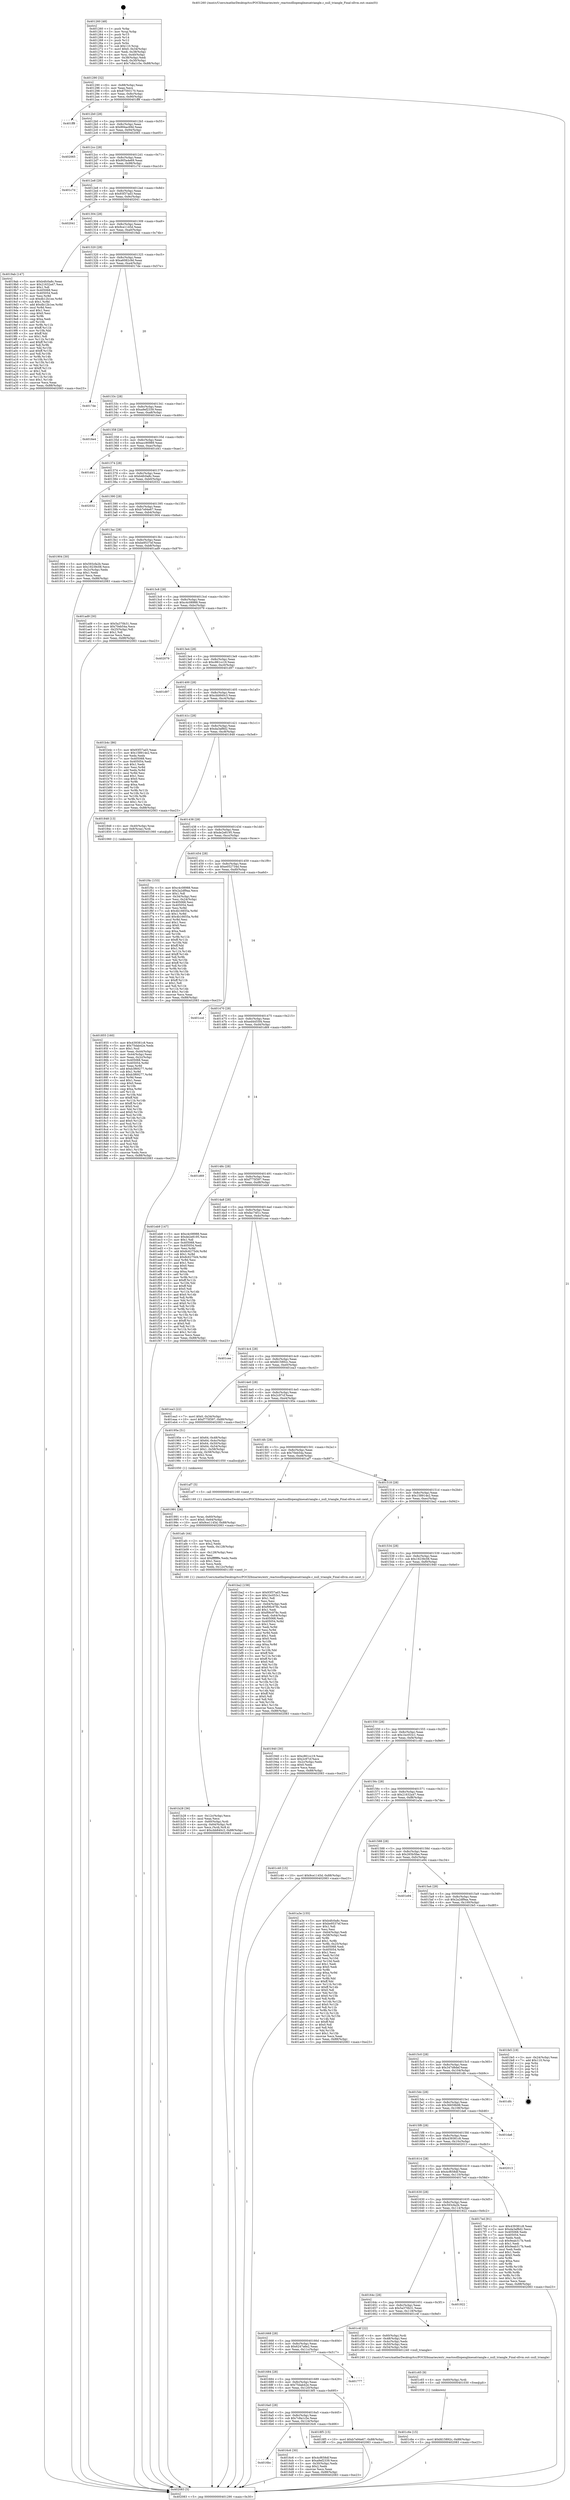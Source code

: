 digraph "0x401260" {
  label = "0x401260 (/mnt/c/Users/mathe/Desktop/tcc/POCII/binaries/extr_reactosdllopenglmesatriangle.c_null_triangle_Final-ollvm.out::main(0))"
  labelloc = "t"
  node[shape=record]

  Entry [label="",width=0.3,height=0.3,shape=circle,fillcolor=black,style=filled]
  "0x401290" [label="{
     0x401290 [32]\l
     | [instrs]\l
     &nbsp;&nbsp;0x401290 \<+6\>: mov -0x88(%rbp),%eax\l
     &nbsp;&nbsp;0x401296 \<+2\>: mov %eax,%ecx\l
     &nbsp;&nbsp;0x401298 \<+6\>: sub $0x87593170,%ecx\l
     &nbsp;&nbsp;0x40129e \<+6\>: mov %eax,-0x8c(%rbp)\l
     &nbsp;&nbsp;0x4012a4 \<+6\>: mov %ecx,-0x90(%rbp)\l
     &nbsp;&nbsp;0x4012aa \<+6\>: je 0000000000401ff8 \<main+0xd98\>\l
  }"]
  "0x401ff8" [label="{
     0x401ff8\l
  }", style=dashed]
  "0x4012b0" [label="{
     0x4012b0 [28]\l
     | [instrs]\l
     &nbsp;&nbsp;0x4012b0 \<+5\>: jmp 00000000004012b5 \<main+0x55\>\l
     &nbsp;&nbsp;0x4012b5 \<+6\>: mov -0x8c(%rbp),%eax\l
     &nbsp;&nbsp;0x4012bb \<+5\>: sub $0x894ac69d,%eax\l
     &nbsp;&nbsp;0x4012c0 \<+6\>: mov %eax,-0x94(%rbp)\l
     &nbsp;&nbsp;0x4012c6 \<+6\>: je 0000000000402065 \<main+0xe05\>\l
  }"]
  Exit [label="",width=0.3,height=0.3,shape=circle,fillcolor=black,style=filled,peripheries=2]
  "0x402065" [label="{
     0x402065\l
  }", style=dashed]
  "0x4012cc" [label="{
     0x4012cc [28]\l
     | [instrs]\l
     &nbsp;&nbsp;0x4012cc \<+5\>: jmp 00000000004012d1 \<main+0x71\>\l
     &nbsp;&nbsp;0x4012d1 \<+6\>: mov -0x8c(%rbp),%eax\l
     &nbsp;&nbsp;0x4012d7 \<+5\>: sub $0x905a4e69,%eax\l
     &nbsp;&nbsp;0x4012dc \<+6\>: mov %eax,-0x98(%rbp)\l
     &nbsp;&nbsp;0x4012e2 \<+6\>: je 0000000000401c7d \<main+0xa1d\>\l
  }"]
  "0x401c6e" [label="{
     0x401c6e [15]\l
     | [instrs]\l
     &nbsp;&nbsp;0x401c6e \<+10\>: movl $0xfd15892c,-0x88(%rbp)\l
     &nbsp;&nbsp;0x401c78 \<+5\>: jmp 0000000000402083 \<main+0xe23\>\l
  }"]
  "0x401c7d" [label="{
     0x401c7d\l
  }", style=dashed]
  "0x4012e8" [label="{
     0x4012e8 [28]\l
     | [instrs]\l
     &nbsp;&nbsp;0x4012e8 \<+5\>: jmp 00000000004012ed \<main+0x8d\>\l
     &nbsp;&nbsp;0x4012ed \<+6\>: mov -0x8c(%rbp),%eax\l
     &nbsp;&nbsp;0x4012f3 \<+5\>: sub $0x93f37ad3,%eax\l
     &nbsp;&nbsp;0x4012f8 \<+6\>: mov %eax,-0x9c(%rbp)\l
     &nbsp;&nbsp;0x4012fe \<+6\>: je 0000000000402041 \<main+0xde1\>\l
  }"]
  "0x401c65" [label="{
     0x401c65 [9]\l
     | [instrs]\l
     &nbsp;&nbsp;0x401c65 \<+4\>: mov -0x60(%rbp),%rdi\l
     &nbsp;&nbsp;0x401c69 \<+5\>: call 0000000000401030 \<free@plt\>\l
     | [calls]\l
     &nbsp;&nbsp;0x401030 \{1\} (unknown)\l
  }"]
  "0x402041" [label="{
     0x402041\l
  }", style=dashed]
  "0x401304" [label="{
     0x401304 [28]\l
     | [instrs]\l
     &nbsp;&nbsp;0x401304 \<+5\>: jmp 0000000000401309 \<main+0xa9\>\l
     &nbsp;&nbsp;0x401309 \<+6\>: mov -0x8c(%rbp),%eax\l
     &nbsp;&nbsp;0x40130f \<+5\>: sub $0x9ce1145d,%eax\l
     &nbsp;&nbsp;0x401314 \<+6\>: mov %eax,-0xa0(%rbp)\l
     &nbsp;&nbsp;0x40131a \<+6\>: je 00000000004019ab \<main+0x74b\>\l
  }"]
  "0x401b28" [label="{
     0x401b28 [36]\l
     | [instrs]\l
     &nbsp;&nbsp;0x401b28 \<+6\>: mov -0x12c(%rbp),%ecx\l
     &nbsp;&nbsp;0x401b2e \<+3\>: imul %eax,%ecx\l
     &nbsp;&nbsp;0x401b31 \<+4\>: mov -0x60(%rbp),%rdi\l
     &nbsp;&nbsp;0x401b35 \<+4\>: movslq -0x64(%rbp),%r8\l
     &nbsp;&nbsp;0x401b39 \<+4\>: mov %ecx,(%rdi,%r8,4)\l
     &nbsp;&nbsp;0x401b3d \<+10\>: movl $0xcbb840c3,-0x88(%rbp)\l
     &nbsp;&nbsp;0x401b47 \<+5\>: jmp 0000000000402083 \<main+0xe23\>\l
  }"]
  "0x4019ab" [label="{
     0x4019ab [147]\l
     | [instrs]\l
     &nbsp;&nbsp;0x4019ab \<+5\>: mov $0xb4fc0a8c,%eax\l
     &nbsp;&nbsp;0x4019b0 \<+5\>: mov $0x21632a47,%ecx\l
     &nbsp;&nbsp;0x4019b5 \<+2\>: mov $0x1,%dl\l
     &nbsp;&nbsp;0x4019b7 \<+7\>: mov 0x405068,%esi\l
     &nbsp;&nbsp;0x4019be \<+7\>: mov 0x405054,%edi\l
     &nbsp;&nbsp;0x4019c5 \<+3\>: mov %esi,%r8d\l
     &nbsp;&nbsp;0x4019c8 \<+7\>: sub $0xdb12b1ee,%r8d\l
     &nbsp;&nbsp;0x4019cf \<+4\>: sub $0x1,%r8d\l
     &nbsp;&nbsp;0x4019d3 \<+7\>: add $0xdb12b1ee,%r8d\l
     &nbsp;&nbsp;0x4019da \<+4\>: imul %r8d,%esi\l
     &nbsp;&nbsp;0x4019de \<+3\>: and $0x1,%esi\l
     &nbsp;&nbsp;0x4019e1 \<+3\>: cmp $0x0,%esi\l
     &nbsp;&nbsp;0x4019e4 \<+4\>: sete %r9b\l
     &nbsp;&nbsp;0x4019e8 \<+3\>: cmp $0xa,%edi\l
     &nbsp;&nbsp;0x4019eb \<+4\>: setl %r10b\l
     &nbsp;&nbsp;0x4019ef \<+3\>: mov %r9b,%r11b\l
     &nbsp;&nbsp;0x4019f2 \<+4\>: xor $0xff,%r11b\l
     &nbsp;&nbsp;0x4019f6 \<+3\>: mov %r10b,%bl\l
     &nbsp;&nbsp;0x4019f9 \<+3\>: xor $0xff,%bl\l
     &nbsp;&nbsp;0x4019fc \<+3\>: xor $0x1,%dl\l
     &nbsp;&nbsp;0x4019ff \<+3\>: mov %r11b,%r14b\l
     &nbsp;&nbsp;0x401a02 \<+4\>: and $0xff,%r14b\l
     &nbsp;&nbsp;0x401a06 \<+3\>: and %dl,%r9b\l
     &nbsp;&nbsp;0x401a09 \<+3\>: mov %bl,%r15b\l
     &nbsp;&nbsp;0x401a0c \<+4\>: and $0xff,%r15b\l
     &nbsp;&nbsp;0x401a10 \<+3\>: and %dl,%r10b\l
     &nbsp;&nbsp;0x401a13 \<+3\>: or %r9b,%r14b\l
     &nbsp;&nbsp;0x401a16 \<+3\>: or %r10b,%r15b\l
     &nbsp;&nbsp;0x401a19 \<+3\>: xor %r15b,%r14b\l
     &nbsp;&nbsp;0x401a1c \<+3\>: or %bl,%r11b\l
     &nbsp;&nbsp;0x401a1f \<+4\>: xor $0xff,%r11b\l
     &nbsp;&nbsp;0x401a23 \<+3\>: or $0x1,%dl\l
     &nbsp;&nbsp;0x401a26 \<+3\>: and %dl,%r11b\l
     &nbsp;&nbsp;0x401a29 \<+3\>: or %r11b,%r14b\l
     &nbsp;&nbsp;0x401a2c \<+4\>: test $0x1,%r14b\l
     &nbsp;&nbsp;0x401a30 \<+3\>: cmovne %ecx,%eax\l
     &nbsp;&nbsp;0x401a33 \<+6\>: mov %eax,-0x88(%rbp)\l
     &nbsp;&nbsp;0x401a39 \<+5\>: jmp 0000000000402083 \<main+0xe23\>\l
  }"]
  "0x401320" [label="{
     0x401320 [28]\l
     | [instrs]\l
     &nbsp;&nbsp;0x401320 \<+5\>: jmp 0000000000401325 \<main+0xc5\>\l
     &nbsp;&nbsp;0x401325 \<+6\>: mov -0x8c(%rbp),%eax\l
     &nbsp;&nbsp;0x40132b \<+5\>: sub $0xa6082c9d,%eax\l
     &nbsp;&nbsp;0x401330 \<+6\>: mov %eax,-0xa4(%rbp)\l
     &nbsp;&nbsp;0x401336 \<+6\>: je 00000000004017de \<main+0x57e\>\l
  }"]
  "0x401afc" [label="{
     0x401afc [44]\l
     | [instrs]\l
     &nbsp;&nbsp;0x401afc \<+2\>: xor %ecx,%ecx\l
     &nbsp;&nbsp;0x401afe \<+5\>: mov $0x2,%edx\l
     &nbsp;&nbsp;0x401b03 \<+6\>: mov %edx,-0x128(%rbp)\l
     &nbsp;&nbsp;0x401b09 \<+1\>: cltd\l
     &nbsp;&nbsp;0x401b0a \<+6\>: mov -0x128(%rbp),%esi\l
     &nbsp;&nbsp;0x401b10 \<+2\>: idiv %esi\l
     &nbsp;&nbsp;0x401b12 \<+6\>: imul $0xfffffffe,%edx,%edx\l
     &nbsp;&nbsp;0x401b18 \<+3\>: sub $0x1,%ecx\l
     &nbsp;&nbsp;0x401b1b \<+2\>: sub %ecx,%edx\l
     &nbsp;&nbsp;0x401b1d \<+6\>: mov %edx,-0x12c(%rbp)\l
     &nbsp;&nbsp;0x401b23 \<+5\>: call 0000000000401160 \<next_i\>\l
     | [calls]\l
     &nbsp;&nbsp;0x401160 \{1\} (/mnt/c/Users/mathe/Desktop/tcc/POCII/binaries/extr_reactosdllopenglmesatriangle.c_null_triangle_Final-ollvm.out::next_i)\l
  }"]
  "0x4017de" [label="{
     0x4017de\l
  }", style=dashed]
  "0x40133c" [label="{
     0x40133c [28]\l
     | [instrs]\l
     &nbsp;&nbsp;0x40133c \<+5\>: jmp 0000000000401341 \<main+0xe1\>\l
     &nbsp;&nbsp;0x401341 \<+6\>: mov -0x8c(%rbp),%eax\l
     &nbsp;&nbsp;0x401347 \<+5\>: sub $0xa9ef2339,%eax\l
     &nbsp;&nbsp;0x40134c \<+6\>: mov %eax,-0xa8(%rbp)\l
     &nbsp;&nbsp;0x401352 \<+6\>: je 00000000004016e4 \<main+0x484\>\l
  }"]
  "0x401991" [label="{
     0x401991 [26]\l
     | [instrs]\l
     &nbsp;&nbsp;0x401991 \<+4\>: mov %rax,-0x60(%rbp)\l
     &nbsp;&nbsp;0x401995 \<+7\>: movl $0x0,-0x64(%rbp)\l
     &nbsp;&nbsp;0x40199c \<+10\>: movl $0x9ce1145d,-0x88(%rbp)\l
     &nbsp;&nbsp;0x4019a6 \<+5\>: jmp 0000000000402083 \<main+0xe23\>\l
  }"]
  "0x4016e4" [label="{
     0x4016e4\l
  }", style=dashed]
  "0x401358" [label="{
     0x401358 [28]\l
     | [instrs]\l
     &nbsp;&nbsp;0x401358 \<+5\>: jmp 000000000040135d \<main+0xfd\>\l
     &nbsp;&nbsp;0x40135d \<+6\>: mov -0x8c(%rbp),%eax\l
     &nbsp;&nbsp;0x401363 \<+5\>: sub $0xacc90989,%eax\l
     &nbsp;&nbsp;0x401368 \<+6\>: mov %eax,-0xac(%rbp)\l
     &nbsp;&nbsp;0x40136e \<+6\>: je 0000000000401d41 \<main+0xae1\>\l
  }"]
  "0x401855" [label="{
     0x401855 [160]\l
     | [instrs]\l
     &nbsp;&nbsp;0x401855 \<+5\>: mov $0x439381c8,%ecx\l
     &nbsp;&nbsp;0x40185a \<+5\>: mov $0x75dab42e,%edx\l
     &nbsp;&nbsp;0x40185f \<+3\>: mov $0x1,%sil\l
     &nbsp;&nbsp;0x401862 \<+3\>: mov %eax,-0x44(%rbp)\l
     &nbsp;&nbsp;0x401865 \<+3\>: mov -0x44(%rbp),%eax\l
     &nbsp;&nbsp;0x401868 \<+3\>: mov %eax,-0x2c(%rbp)\l
     &nbsp;&nbsp;0x40186b \<+7\>: mov 0x405068,%eax\l
     &nbsp;&nbsp;0x401872 \<+8\>: mov 0x405054,%r8d\l
     &nbsp;&nbsp;0x40187a \<+3\>: mov %eax,%r9d\l
     &nbsp;&nbsp;0x40187d \<+7\>: add $0xb3f69277,%r9d\l
     &nbsp;&nbsp;0x401884 \<+4\>: sub $0x1,%r9d\l
     &nbsp;&nbsp;0x401888 \<+7\>: sub $0xb3f69277,%r9d\l
     &nbsp;&nbsp;0x40188f \<+4\>: imul %r9d,%eax\l
     &nbsp;&nbsp;0x401893 \<+3\>: and $0x1,%eax\l
     &nbsp;&nbsp;0x401896 \<+3\>: cmp $0x0,%eax\l
     &nbsp;&nbsp;0x401899 \<+4\>: sete %r10b\l
     &nbsp;&nbsp;0x40189d \<+4\>: cmp $0xa,%r8d\l
     &nbsp;&nbsp;0x4018a1 \<+4\>: setl %r11b\l
     &nbsp;&nbsp;0x4018a5 \<+3\>: mov %r10b,%bl\l
     &nbsp;&nbsp;0x4018a8 \<+3\>: xor $0xff,%bl\l
     &nbsp;&nbsp;0x4018ab \<+3\>: mov %r11b,%r14b\l
     &nbsp;&nbsp;0x4018ae \<+4\>: xor $0xff,%r14b\l
     &nbsp;&nbsp;0x4018b2 \<+4\>: xor $0x0,%sil\l
     &nbsp;&nbsp;0x4018b6 \<+3\>: mov %bl,%r15b\l
     &nbsp;&nbsp;0x4018b9 \<+4\>: and $0x0,%r15b\l
     &nbsp;&nbsp;0x4018bd \<+3\>: and %sil,%r10b\l
     &nbsp;&nbsp;0x4018c0 \<+3\>: mov %r14b,%r12b\l
     &nbsp;&nbsp;0x4018c3 \<+4\>: and $0x0,%r12b\l
     &nbsp;&nbsp;0x4018c7 \<+3\>: and %sil,%r11b\l
     &nbsp;&nbsp;0x4018ca \<+3\>: or %r10b,%r15b\l
     &nbsp;&nbsp;0x4018cd \<+3\>: or %r11b,%r12b\l
     &nbsp;&nbsp;0x4018d0 \<+3\>: xor %r12b,%r15b\l
     &nbsp;&nbsp;0x4018d3 \<+3\>: or %r14b,%bl\l
     &nbsp;&nbsp;0x4018d6 \<+3\>: xor $0xff,%bl\l
     &nbsp;&nbsp;0x4018d9 \<+4\>: or $0x0,%sil\l
     &nbsp;&nbsp;0x4018dd \<+3\>: and %sil,%bl\l
     &nbsp;&nbsp;0x4018e0 \<+3\>: or %bl,%r15b\l
     &nbsp;&nbsp;0x4018e3 \<+4\>: test $0x1,%r15b\l
     &nbsp;&nbsp;0x4018e7 \<+3\>: cmovne %edx,%ecx\l
     &nbsp;&nbsp;0x4018ea \<+6\>: mov %ecx,-0x88(%rbp)\l
     &nbsp;&nbsp;0x4018f0 \<+5\>: jmp 0000000000402083 \<main+0xe23\>\l
  }"]
  "0x401d41" [label="{
     0x401d41\l
  }", style=dashed]
  "0x401374" [label="{
     0x401374 [28]\l
     | [instrs]\l
     &nbsp;&nbsp;0x401374 \<+5\>: jmp 0000000000401379 \<main+0x119\>\l
     &nbsp;&nbsp;0x401379 \<+6\>: mov -0x8c(%rbp),%eax\l
     &nbsp;&nbsp;0x40137f \<+5\>: sub $0xb4fc0a8c,%eax\l
     &nbsp;&nbsp;0x401384 \<+6\>: mov %eax,-0xb0(%rbp)\l
     &nbsp;&nbsp;0x40138a \<+6\>: je 0000000000402032 \<main+0xdd2\>\l
  }"]
  "0x401260" [label="{
     0x401260 [48]\l
     | [instrs]\l
     &nbsp;&nbsp;0x401260 \<+1\>: push %rbp\l
     &nbsp;&nbsp;0x401261 \<+3\>: mov %rsp,%rbp\l
     &nbsp;&nbsp;0x401264 \<+2\>: push %r15\l
     &nbsp;&nbsp;0x401266 \<+2\>: push %r14\l
     &nbsp;&nbsp;0x401268 \<+2\>: push %r12\l
     &nbsp;&nbsp;0x40126a \<+1\>: push %rbx\l
     &nbsp;&nbsp;0x40126b \<+7\>: sub $0x110,%rsp\l
     &nbsp;&nbsp;0x401272 \<+7\>: movl $0x0,-0x34(%rbp)\l
     &nbsp;&nbsp;0x401279 \<+3\>: mov %edi,-0x38(%rbp)\l
     &nbsp;&nbsp;0x40127c \<+4\>: mov %rsi,-0x40(%rbp)\l
     &nbsp;&nbsp;0x401280 \<+3\>: mov -0x38(%rbp),%edi\l
     &nbsp;&nbsp;0x401283 \<+3\>: mov %edi,-0x30(%rbp)\l
     &nbsp;&nbsp;0x401286 \<+10\>: movl $0x7c8a1c5e,-0x88(%rbp)\l
  }"]
  "0x402032" [label="{
     0x402032\l
  }", style=dashed]
  "0x401390" [label="{
     0x401390 [28]\l
     | [instrs]\l
     &nbsp;&nbsp;0x401390 \<+5\>: jmp 0000000000401395 \<main+0x135\>\l
     &nbsp;&nbsp;0x401395 \<+6\>: mov -0x8c(%rbp),%eax\l
     &nbsp;&nbsp;0x40139b \<+5\>: sub $0xb7e94e67,%eax\l
     &nbsp;&nbsp;0x4013a0 \<+6\>: mov %eax,-0xb4(%rbp)\l
     &nbsp;&nbsp;0x4013a6 \<+6\>: je 0000000000401904 \<main+0x6a4\>\l
  }"]
  "0x402083" [label="{
     0x402083 [5]\l
     | [instrs]\l
     &nbsp;&nbsp;0x402083 \<+5\>: jmp 0000000000401290 \<main+0x30\>\l
  }"]
  "0x401904" [label="{
     0x401904 [30]\l
     | [instrs]\l
     &nbsp;&nbsp;0x401904 \<+5\>: mov $0x593cfa2b,%eax\l
     &nbsp;&nbsp;0x401909 \<+5\>: mov $0x19239c08,%ecx\l
     &nbsp;&nbsp;0x40190e \<+3\>: mov -0x2c(%rbp),%edx\l
     &nbsp;&nbsp;0x401911 \<+3\>: cmp $0x1,%edx\l
     &nbsp;&nbsp;0x401914 \<+3\>: cmovl %ecx,%eax\l
     &nbsp;&nbsp;0x401917 \<+6\>: mov %eax,-0x88(%rbp)\l
     &nbsp;&nbsp;0x40191d \<+5\>: jmp 0000000000402083 \<main+0xe23\>\l
  }"]
  "0x4013ac" [label="{
     0x4013ac [28]\l
     | [instrs]\l
     &nbsp;&nbsp;0x4013ac \<+5\>: jmp 00000000004013b1 \<main+0x151\>\l
     &nbsp;&nbsp;0x4013b1 \<+6\>: mov -0x8c(%rbp),%eax\l
     &nbsp;&nbsp;0x4013b7 \<+5\>: sub $0xbe9537ef,%eax\l
     &nbsp;&nbsp;0x4013bc \<+6\>: mov %eax,-0xb8(%rbp)\l
     &nbsp;&nbsp;0x4013c2 \<+6\>: je 0000000000401ad9 \<main+0x879\>\l
  }"]
  "0x4016bc" [label="{
     0x4016bc\l
  }", style=dashed]
  "0x401ad9" [label="{
     0x401ad9 [30]\l
     | [instrs]\l
     &nbsp;&nbsp;0x401ad9 \<+5\>: mov $0x5a370b31,%eax\l
     &nbsp;&nbsp;0x401ade \<+5\>: mov $0x70eb54a,%ecx\l
     &nbsp;&nbsp;0x401ae3 \<+3\>: mov -0x25(%rbp),%dl\l
     &nbsp;&nbsp;0x401ae6 \<+3\>: test $0x1,%dl\l
     &nbsp;&nbsp;0x401ae9 \<+3\>: cmovne %ecx,%eax\l
     &nbsp;&nbsp;0x401aec \<+6\>: mov %eax,-0x88(%rbp)\l
     &nbsp;&nbsp;0x401af2 \<+5\>: jmp 0000000000402083 \<main+0xe23\>\l
  }"]
  "0x4013c8" [label="{
     0x4013c8 [28]\l
     | [instrs]\l
     &nbsp;&nbsp;0x4013c8 \<+5\>: jmp 00000000004013cd \<main+0x16d\>\l
     &nbsp;&nbsp;0x4013cd \<+6\>: mov -0x8c(%rbp),%eax\l
     &nbsp;&nbsp;0x4013d3 \<+5\>: sub $0xc4c08988,%eax\l
     &nbsp;&nbsp;0x4013d8 \<+6\>: mov %eax,-0xbc(%rbp)\l
     &nbsp;&nbsp;0x4013de \<+6\>: je 0000000000402079 \<main+0xe19\>\l
  }"]
  "0x4016c6" [label="{
     0x4016c6 [30]\l
     | [instrs]\l
     &nbsp;&nbsp;0x4016c6 \<+5\>: mov $0x4cf658df,%eax\l
     &nbsp;&nbsp;0x4016cb \<+5\>: mov $0xa9ef2339,%ecx\l
     &nbsp;&nbsp;0x4016d0 \<+3\>: mov -0x30(%rbp),%edx\l
     &nbsp;&nbsp;0x4016d3 \<+3\>: cmp $0x2,%edx\l
     &nbsp;&nbsp;0x4016d6 \<+3\>: cmovne %ecx,%eax\l
     &nbsp;&nbsp;0x4016d9 \<+6\>: mov %eax,-0x88(%rbp)\l
     &nbsp;&nbsp;0x4016df \<+5\>: jmp 0000000000402083 \<main+0xe23\>\l
  }"]
  "0x402079" [label="{
     0x402079\l
  }", style=dashed]
  "0x4013e4" [label="{
     0x4013e4 [28]\l
     | [instrs]\l
     &nbsp;&nbsp;0x4013e4 \<+5\>: jmp 00000000004013e9 \<main+0x189\>\l
     &nbsp;&nbsp;0x4013e9 \<+6\>: mov -0x8c(%rbp),%eax\l
     &nbsp;&nbsp;0x4013ef \<+5\>: sub $0xc861cc19,%eax\l
     &nbsp;&nbsp;0x4013f4 \<+6\>: mov %eax,-0xc0(%rbp)\l
     &nbsp;&nbsp;0x4013fa \<+6\>: je 0000000000401d97 \<main+0xb37\>\l
  }"]
  "0x4016a0" [label="{
     0x4016a0 [28]\l
     | [instrs]\l
     &nbsp;&nbsp;0x4016a0 \<+5\>: jmp 00000000004016a5 \<main+0x445\>\l
     &nbsp;&nbsp;0x4016a5 \<+6\>: mov -0x8c(%rbp),%eax\l
     &nbsp;&nbsp;0x4016ab \<+5\>: sub $0x7c8a1c5e,%eax\l
     &nbsp;&nbsp;0x4016b0 \<+6\>: mov %eax,-0x124(%rbp)\l
     &nbsp;&nbsp;0x4016b6 \<+6\>: je 00000000004016c6 \<main+0x466\>\l
  }"]
  "0x401d97" [label="{
     0x401d97\l
  }", style=dashed]
  "0x401400" [label="{
     0x401400 [28]\l
     | [instrs]\l
     &nbsp;&nbsp;0x401400 \<+5\>: jmp 0000000000401405 \<main+0x1a5\>\l
     &nbsp;&nbsp;0x401405 \<+6\>: mov -0x8c(%rbp),%eax\l
     &nbsp;&nbsp;0x40140b \<+5\>: sub $0xcbb840c3,%eax\l
     &nbsp;&nbsp;0x401410 \<+6\>: mov %eax,-0xc4(%rbp)\l
     &nbsp;&nbsp;0x401416 \<+6\>: je 0000000000401b4c \<main+0x8ec\>\l
  }"]
  "0x4018f5" [label="{
     0x4018f5 [15]\l
     | [instrs]\l
     &nbsp;&nbsp;0x4018f5 \<+10\>: movl $0xb7e94e67,-0x88(%rbp)\l
     &nbsp;&nbsp;0x4018ff \<+5\>: jmp 0000000000402083 \<main+0xe23\>\l
  }"]
  "0x401b4c" [label="{
     0x401b4c [86]\l
     | [instrs]\l
     &nbsp;&nbsp;0x401b4c \<+5\>: mov $0x93f37ad3,%eax\l
     &nbsp;&nbsp;0x401b51 \<+5\>: mov $0x158914e2,%ecx\l
     &nbsp;&nbsp;0x401b56 \<+2\>: xor %edx,%edx\l
     &nbsp;&nbsp;0x401b58 \<+7\>: mov 0x405068,%esi\l
     &nbsp;&nbsp;0x401b5f \<+7\>: mov 0x405054,%edi\l
     &nbsp;&nbsp;0x401b66 \<+3\>: sub $0x1,%edx\l
     &nbsp;&nbsp;0x401b69 \<+3\>: mov %esi,%r8d\l
     &nbsp;&nbsp;0x401b6c \<+3\>: add %edx,%r8d\l
     &nbsp;&nbsp;0x401b6f \<+4\>: imul %r8d,%esi\l
     &nbsp;&nbsp;0x401b73 \<+3\>: and $0x1,%esi\l
     &nbsp;&nbsp;0x401b76 \<+3\>: cmp $0x0,%esi\l
     &nbsp;&nbsp;0x401b79 \<+4\>: sete %r9b\l
     &nbsp;&nbsp;0x401b7d \<+3\>: cmp $0xa,%edi\l
     &nbsp;&nbsp;0x401b80 \<+4\>: setl %r10b\l
     &nbsp;&nbsp;0x401b84 \<+3\>: mov %r9b,%r11b\l
     &nbsp;&nbsp;0x401b87 \<+3\>: and %r10b,%r11b\l
     &nbsp;&nbsp;0x401b8a \<+3\>: xor %r10b,%r9b\l
     &nbsp;&nbsp;0x401b8d \<+3\>: or %r9b,%r11b\l
     &nbsp;&nbsp;0x401b90 \<+4\>: test $0x1,%r11b\l
     &nbsp;&nbsp;0x401b94 \<+3\>: cmovne %ecx,%eax\l
     &nbsp;&nbsp;0x401b97 \<+6\>: mov %eax,-0x88(%rbp)\l
     &nbsp;&nbsp;0x401b9d \<+5\>: jmp 0000000000402083 \<main+0xe23\>\l
  }"]
  "0x40141c" [label="{
     0x40141c [28]\l
     | [instrs]\l
     &nbsp;&nbsp;0x40141c \<+5\>: jmp 0000000000401421 \<main+0x1c1\>\l
     &nbsp;&nbsp;0x401421 \<+6\>: mov -0x8c(%rbp),%eax\l
     &nbsp;&nbsp;0x401427 \<+5\>: sub $0xda3af8d2,%eax\l
     &nbsp;&nbsp;0x40142c \<+6\>: mov %eax,-0xc8(%rbp)\l
     &nbsp;&nbsp;0x401432 \<+6\>: je 0000000000401848 \<main+0x5e8\>\l
  }"]
  "0x401684" [label="{
     0x401684 [28]\l
     | [instrs]\l
     &nbsp;&nbsp;0x401684 \<+5\>: jmp 0000000000401689 \<main+0x429\>\l
     &nbsp;&nbsp;0x401689 \<+6\>: mov -0x8c(%rbp),%eax\l
     &nbsp;&nbsp;0x40168f \<+5\>: sub $0x75dab42e,%eax\l
     &nbsp;&nbsp;0x401694 \<+6\>: mov %eax,-0x120(%rbp)\l
     &nbsp;&nbsp;0x40169a \<+6\>: je 00000000004018f5 \<main+0x695\>\l
  }"]
  "0x401848" [label="{
     0x401848 [13]\l
     | [instrs]\l
     &nbsp;&nbsp;0x401848 \<+4\>: mov -0x40(%rbp),%rax\l
     &nbsp;&nbsp;0x40184c \<+4\>: mov 0x8(%rax),%rdi\l
     &nbsp;&nbsp;0x401850 \<+5\>: call 0000000000401060 \<atoi@plt\>\l
     | [calls]\l
     &nbsp;&nbsp;0x401060 \{1\} (unknown)\l
  }"]
  "0x401438" [label="{
     0x401438 [28]\l
     | [instrs]\l
     &nbsp;&nbsp;0x401438 \<+5\>: jmp 000000000040143d \<main+0x1dd\>\l
     &nbsp;&nbsp;0x40143d \<+6\>: mov -0x8c(%rbp),%eax\l
     &nbsp;&nbsp;0x401443 \<+5\>: sub $0xde2e8195,%eax\l
     &nbsp;&nbsp;0x401448 \<+6\>: mov %eax,-0xcc(%rbp)\l
     &nbsp;&nbsp;0x40144e \<+6\>: je 0000000000401f4c \<main+0xcec\>\l
  }"]
  "0x401777" [label="{
     0x401777\l
  }", style=dashed]
  "0x401f4c" [label="{
     0x401f4c [153]\l
     | [instrs]\l
     &nbsp;&nbsp;0x401f4c \<+5\>: mov $0xc4c08988,%eax\l
     &nbsp;&nbsp;0x401f51 \<+5\>: mov $0x2a2df9aa,%ecx\l
     &nbsp;&nbsp;0x401f56 \<+2\>: mov $0x1,%dl\l
     &nbsp;&nbsp;0x401f58 \<+3\>: mov -0x34(%rbp),%esi\l
     &nbsp;&nbsp;0x401f5b \<+3\>: mov %esi,-0x24(%rbp)\l
     &nbsp;&nbsp;0x401f5e \<+7\>: mov 0x405068,%esi\l
     &nbsp;&nbsp;0x401f65 \<+7\>: mov 0x405054,%edi\l
     &nbsp;&nbsp;0x401f6c \<+3\>: mov %esi,%r8d\l
     &nbsp;&nbsp;0x401f6f \<+7\>: sub $0x4b16655a,%r8d\l
     &nbsp;&nbsp;0x401f76 \<+4\>: sub $0x1,%r8d\l
     &nbsp;&nbsp;0x401f7a \<+7\>: add $0x4b16655a,%r8d\l
     &nbsp;&nbsp;0x401f81 \<+4\>: imul %r8d,%esi\l
     &nbsp;&nbsp;0x401f85 \<+3\>: and $0x1,%esi\l
     &nbsp;&nbsp;0x401f88 \<+3\>: cmp $0x0,%esi\l
     &nbsp;&nbsp;0x401f8b \<+4\>: sete %r9b\l
     &nbsp;&nbsp;0x401f8f \<+3\>: cmp $0xa,%edi\l
     &nbsp;&nbsp;0x401f92 \<+4\>: setl %r10b\l
     &nbsp;&nbsp;0x401f96 \<+3\>: mov %r9b,%r11b\l
     &nbsp;&nbsp;0x401f99 \<+4\>: xor $0xff,%r11b\l
     &nbsp;&nbsp;0x401f9d \<+3\>: mov %r10b,%bl\l
     &nbsp;&nbsp;0x401fa0 \<+3\>: xor $0xff,%bl\l
     &nbsp;&nbsp;0x401fa3 \<+3\>: xor $0x1,%dl\l
     &nbsp;&nbsp;0x401fa6 \<+3\>: mov %r11b,%r14b\l
     &nbsp;&nbsp;0x401fa9 \<+4\>: and $0xff,%r14b\l
     &nbsp;&nbsp;0x401fad \<+3\>: and %dl,%r9b\l
     &nbsp;&nbsp;0x401fb0 \<+3\>: mov %bl,%r15b\l
     &nbsp;&nbsp;0x401fb3 \<+4\>: and $0xff,%r15b\l
     &nbsp;&nbsp;0x401fb7 \<+3\>: and %dl,%r10b\l
     &nbsp;&nbsp;0x401fba \<+3\>: or %r9b,%r14b\l
     &nbsp;&nbsp;0x401fbd \<+3\>: or %r10b,%r15b\l
     &nbsp;&nbsp;0x401fc0 \<+3\>: xor %r15b,%r14b\l
     &nbsp;&nbsp;0x401fc3 \<+3\>: or %bl,%r11b\l
     &nbsp;&nbsp;0x401fc6 \<+4\>: xor $0xff,%r11b\l
     &nbsp;&nbsp;0x401fca \<+3\>: or $0x1,%dl\l
     &nbsp;&nbsp;0x401fcd \<+3\>: and %dl,%r11b\l
     &nbsp;&nbsp;0x401fd0 \<+3\>: or %r11b,%r14b\l
     &nbsp;&nbsp;0x401fd3 \<+4\>: test $0x1,%r14b\l
     &nbsp;&nbsp;0x401fd7 \<+3\>: cmovne %ecx,%eax\l
     &nbsp;&nbsp;0x401fda \<+6\>: mov %eax,-0x88(%rbp)\l
     &nbsp;&nbsp;0x401fe0 \<+5\>: jmp 0000000000402083 \<main+0xe23\>\l
  }"]
  "0x401454" [label="{
     0x401454 [28]\l
     | [instrs]\l
     &nbsp;&nbsp;0x401454 \<+5\>: jmp 0000000000401459 \<main+0x1f9\>\l
     &nbsp;&nbsp;0x401459 \<+6\>: mov -0x8c(%rbp),%eax\l
     &nbsp;&nbsp;0x40145f \<+5\>: sub $0xe052734d,%eax\l
     &nbsp;&nbsp;0x401464 \<+6\>: mov %eax,-0xd0(%rbp)\l
     &nbsp;&nbsp;0x40146a \<+6\>: je 0000000000401ccd \<main+0xa6d\>\l
  }"]
  "0x401668" [label="{
     0x401668 [28]\l
     | [instrs]\l
     &nbsp;&nbsp;0x401668 \<+5\>: jmp 000000000040166d \<main+0x40d\>\l
     &nbsp;&nbsp;0x40166d \<+6\>: mov -0x8c(%rbp),%eax\l
     &nbsp;&nbsp;0x401673 \<+5\>: sub $0x6247a6e2,%eax\l
     &nbsp;&nbsp;0x401678 \<+6\>: mov %eax,-0x11c(%rbp)\l
     &nbsp;&nbsp;0x40167e \<+6\>: je 0000000000401777 \<main+0x517\>\l
  }"]
  "0x401ccd" [label="{
     0x401ccd\l
  }", style=dashed]
  "0x401470" [label="{
     0x401470 [28]\l
     | [instrs]\l
     &nbsp;&nbsp;0x401470 \<+5\>: jmp 0000000000401475 \<main+0x215\>\l
     &nbsp;&nbsp;0x401475 \<+6\>: mov -0x8c(%rbp),%eax\l
     &nbsp;&nbsp;0x40147b \<+5\>: sub $0xed4455f4,%eax\l
     &nbsp;&nbsp;0x401480 \<+6\>: mov %eax,-0xd4(%rbp)\l
     &nbsp;&nbsp;0x401486 \<+6\>: je 0000000000401d69 \<main+0xb09\>\l
  }"]
  "0x401c4f" [label="{
     0x401c4f [22]\l
     | [instrs]\l
     &nbsp;&nbsp;0x401c4f \<+4\>: mov -0x60(%rbp),%rdi\l
     &nbsp;&nbsp;0x401c53 \<+3\>: mov -0x48(%rbp),%esi\l
     &nbsp;&nbsp;0x401c56 \<+3\>: mov -0x4c(%rbp),%edx\l
     &nbsp;&nbsp;0x401c59 \<+3\>: mov -0x50(%rbp),%ecx\l
     &nbsp;&nbsp;0x401c5c \<+4\>: mov -0x54(%rbp),%r8d\l
     &nbsp;&nbsp;0x401c60 \<+5\>: call 0000000000401240 \<null_triangle\>\l
     | [calls]\l
     &nbsp;&nbsp;0x401240 \{1\} (/mnt/c/Users/mathe/Desktop/tcc/POCII/binaries/extr_reactosdllopenglmesatriangle.c_null_triangle_Final-ollvm.out::null_triangle)\l
  }"]
  "0x401d69" [label="{
     0x401d69\l
  }", style=dashed]
  "0x40148c" [label="{
     0x40148c [28]\l
     | [instrs]\l
     &nbsp;&nbsp;0x40148c \<+5\>: jmp 0000000000401491 \<main+0x231\>\l
     &nbsp;&nbsp;0x401491 \<+6\>: mov -0x8c(%rbp),%eax\l
     &nbsp;&nbsp;0x401497 \<+5\>: sub $0xf775f397,%eax\l
     &nbsp;&nbsp;0x40149c \<+6\>: mov %eax,-0xd8(%rbp)\l
     &nbsp;&nbsp;0x4014a2 \<+6\>: je 0000000000401eb9 \<main+0xc59\>\l
  }"]
  "0x40164c" [label="{
     0x40164c [28]\l
     | [instrs]\l
     &nbsp;&nbsp;0x40164c \<+5\>: jmp 0000000000401651 \<main+0x3f1\>\l
     &nbsp;&nbsp;0x401651 \<+6\>: mov -0x8c(%rbp),%eax\l
     &nbsp;&nbsp;0x401657 \<+5\>: sub $0x5a370b31,%eax\l
     &nbsp;&nbsp;0x40165c \<+6\>: mov %eax,-0x118(%rbp)\l
     &nbsp;&nbsp;0x401662 \<+6\>: je 0000000000401c4f \<main+0x9ef\>\l
  }"]
  "0x401eb9" [label="{
     0x401eb9 [147]\l
     | [instrs]\l
     &nbsp;&nbsp;0x401eb9 \<+5\>: mov $0xc4c08988,%eax\l
     &nbsp;&nbsp;0x401ebe \<+5\>: mov $0xde2e8195,%ecx\l
     &nbsp;&nbsp;0x401ec3 \<+2\>: mov $0x1,%dl\l
     &nbsp;&nbsp;0x401ec5 \<+7\>: mov 0x405068,%esi\l
     &nbsp;&nbsp;0x401ecc \<+7\>: mov 0x405054,%edi\l
     &nbsp;&nbsp;0x401ed3 \<+3\>: mov %esi,%r8d\l
     &nbsp;&nbsp;0x401ed6 \<+7\>: add $0x8c6275d4,%r8d\l
     &nbsp;&nbsp;0x401edd \<+4\>: sub $0x1,%r8d\l
     &nbsp;&nbsp;0x401ee1 \<+7\>: sub $0x8c6275d4,%r8d\l
     &nbsp;&nbsp;0x401ee8 \<+4\>: imul %r8d,%esi\l
     &nbsp;&nbsp;0x401eec \<+3\>: and $0x1,%esi\l
     &nbsp;&nbsp;0x401eef \<+3\>: cmp $0x0,%esi\l
     &nbsp;&nbsp;0x401ef2 \<+4\>: sete %r9b\l
     &nbsp;&nbsp;0x401ef6 \<+3\>: cmp $0xa,%edi\l
     &nbsp;&nbsp;0x401ef9 \<+4\>: setl %r10b\l
     &nbsp;&nbsp;0x401efd \<+3\>: mov %r9b,%r11b\l
     &nbsp;&nbsp;0x401f00 \<+4\>: xor $0xff,%r11b\l
     &nbsp;&nbsp;0x401f04 \<+3\>: mov %r10b,%bl\l
     &nbsp;&nbsp;0x401f07 \<+3\>: xor $0xff,%bl\l
     &nbsp;&nbsp;0x401f0a \<+3\>: xor $0x0,%dl\l
     &nbsp;&nbsp;0x401f0d \<+3\>: mov %r11b,%r14b\l
     &nbsp;&nbsp;0x401f10 \<+4\>: and $0x0,%r14b\l
     &nbsp;&nbsp;0x401f14 \<+3\>: and %dl,%r9b\l
     &nbsp;&nbsp;0x401f17 \<+3\>: mov %bl,%r15b\l
     &nbsp;&nbsp;0x401f1a \<+4\>: and $0x0,%r15b\l
     &nbsp;&nbsp;0x401f1e \<+3\>: and %dl,%r10b\l
     &nbsp;&nbsp;0x401f21 \<+3\>: or %r9b,%r14b\l
     &nbsp;&nbsp;0x401f24 \<+3\>: or %r10b,%r15b\l
     &nbsp;&nbsp;0x401f27 \<+3\>: xor %r15b,%r14b\l
     &nbsp;&nbsp;0x401f2a \<+3\>: or %bl,%r11b\l
     &nbsp;&nbsp;0x401f2d \<+4\>: xor $0xff,%r11b\l
     &nbsp;&nbsp;0x401f31 \<+3\>: or $0x0,%dl\l
     &nbsp;&nbsp;0x401f34 \<+3\>: and %dl,%r11b\l
     &nbsp;&nbsp;0x401f37 \<+3\>: or %r11b,%r14b\l
     &nbsp;&nbsp;0x401f3a \<+4\>: test $0x1,%r14b\l
     &nbsp;&nbsp;0x401f3e \<+3\>: cmovne %ecx,%eax\l
     &nbsp;&nbsp;0x401f41 \<+6\>: mov %eax,-0x88(%rbp)\l
     &nbsp;&nbsp;0x401f47 \<+5\>: jmp 0000000000402083 \<main+0xe23\>\l
  }"]
  "0x4014a8" [label="{
     0x4014a8 [28]\l
     | [instrs]\l
     &nbsp;&nbsp;0x4014a8 \<+5\>: jmp 00000000004014ad \<main+0x24d\>\l
     &nbsp;&nbsp;0x4014ad \<+6\>: mov -0x8c(%rbp),%eax\l
     &nbsp;&nbsp;0x4014b3 \<+5\>: sub $0xfac74f1c,%eax\l
     &nbsp;&nbsp;0x4014b8 \<+6\>: mov %eax,-0xdc(%rbp)\l
     &nbsp;&nbsp;0x4014be \<+6\>: je 0000000000401cee \<main+0xa8e\>\l
  }"]
  "0x401922" [label="{
     0x401922\l
  }", style=dashed]
  "0x401cee" [label="{
     0x401cee\l
  }", style=dashed]
  "0x4014c4" [label="{
     0x4014c4 [28]\l
     | [instrs]\l
     &nbsp;&nbsp;0x4014c4 \<+5\>: jmp 00000000004014c9 \<main+0x269\>\l
     &nbsp;&nbsp;0x4014c9 \<+6\>: mov -0x8c(%rbp),%eax\l
     &nbsp;&nbsp;0x4014cf \<+5\>: sub $0xfd15892c,%eax\l
     &nbsp;&nbsp;0x4014d4 \<+6\>: mov %eax,-0xe0(%rbp)\l
     &nbsp;&nbsp;0x4014da \<+6\>: je 0000000000401ea3 \<main+0xc43\>\l
  }"]
  "0x401630" [label="{
     0x401630 [28]\l
     | [instrs]\l
     &nbsp;&nbsp;0x401630 \<+5\>: jmp 0000000000401635 \<main+0x3d5\>\l
     &nbsp;&nbsp;0x401635 \<+6\>: mov -0x8c(%rbp),%eax\l
     &nbsp;&nbsp;0x40163b \<+5\>: sub $0x593cfa2b,%eax\l
     &nbsp;&nbsp;0x401640 \<+6\>: mov %eax,-0x114(%rbp)\l
     &nbsp;&nbsp;0x401646 \<+6\>: je 0000000000401922 \<main+0x6c2\>\l
  }"]
  "0x401ea3" [label="{
     0x401ea3 [22]\l
     | [instrs]\l
     &nbsp;&nbsp;0x401ea3 \<+7\>: movl $0x0,-0x34(%rbp)\l
     &nbsp;&nbsp;0x401eaa \<+10\>: movl $0xf775f397,-0x88(%rbp)\l
     &nbsp;&nbsp;0x401eb4 \<+5\>: jmp 0000000000402083 \<main+0xe23\>\l
  }"]
  "0x4014e0" [label="{
     0x4014e0 [28]\l
     | [instrs]\l
     &nbsp;&nbsp;0x4014e0 \<+5\>: jmp 00000000004014e5 \<main+0x285\>\l
     &nbsp;&nbsp;0x4014e5 \<+6\>: mov -0x8c(%rbp),%eax\l
     &nbsp;&nbsp;0x4014eb \<+5\>: sub $0x2c97cf,%eax\l
     &nbsp;&nbsp;0x4014f0 \<+6\>: mov %eax,-0xe4(%rbp)\l
     &nbsp;&nbsp;0x4014f6 \<+6\>: je 000000000040195e \<main+0x6fe\>\l
  }"]
  "0x4017ed" [label="{
     0x4017ed [91]\l
     | [instrs]\l
     &nbsp;&nbsp;0x4017ed \<+5\>: mov $0x439381c8,%eax\l
     &nbsp;&nbsp;0x4017f2 \<+5\>: mov $0xda3af8d2,%ecx\l
     &nbsp;&nbsp;0x4017f7 \<+7\>: mov 0x405068,%edx\l
     &nbsp;&nbsp;0x4017fe \<+7\>: mov 0x405054,%esi\l
     &nbsp;&nbsp;0x401805 \<+2\>: mov %edx,%edi\l
     &nbsp;&nbsp;0x401807 \<+6\>: sub $0x9eab317b,%edi\l
     &nbsp;&nbsp;0x40180d \<+3\>: sub $0x1,%edi\l
     &nbsp;&nbsp;0x401810 \<+6\>: add $0x9eab317b,%edi\l
     &nbsp;&nbsp;0x401816 \<+3\>: imul %edi,%edx\l
     &nbsp;&nbsp;0x401819 \<+3\>: and $0x1,%edx\l
     &nbsp;&nbsp;0x40181c \<+3\>: cmp $0x0,%edx\l
     &nbsp;&nbsp;0x40181f \<+4\>: sete %r8b\l
     &nbsp;&nbsp;0x401823 \<+3\>: cmp $0xa,%esi\l
     &nbsp;&nbsp;0x401826 \<+4\>: setl %r9b\l
     &nbsp;&nbsp;0x40182a \<+3\>: mov %r8b,%r10b\l
     &nbsp;&nbsp;0x40182d \<+3\>: and %r9b,%r10b\l
     &nbsp;&nbsp;0x401830 \<+3\>: xor %r9b,%r8b\l
     &nbsp;&nbsp;0x401833 \<+3\>: or %r8b,%r10b\l
     &nbsp;&nbsp;0x401836 \<+4\>: test $0x1,%r10b\l
     &nbsp;&nbsp;0x40183a \<+3\>: cmovne %ecx,%eax\l
     &nbsp;&nbsp;0x40183d \<+6\>: mov %eax,-0x88(%rbp)\l
     &nbsp;&nbsp;0x401843 \<+5\>: jmp 0000000000402083 \<main+0xe23\>\l
  }"]
  "0x40195e" [label="{
     0x40195e [51]\l
     | [instrs]\l
     &nbsp;&nbsp;0x40195e \<+7\>: movl $0x64,-0x48(%rbp)\l
     &nbsp;&nbsp;0x401965 \<+7\>: movl $0x64,-0x4c(%rbp)\l
     &nbsp;&nbsp;0x40196c \<+7\>: movl $0x64,-0x50(%rbp)\l
     &nbsp;&nbsp;0x401973 \<+7\>: movl $0x64,-0x54(%rbp)\l
     &nbsp;&nbsp;0x40197a \<+7\>: movl $0x1,-0x58(%rbp)\l
     &nbsp;&nbsp;0x401981 \<+4\>: movslq -0x58(%rbp),%rax\l
     &nbsp;&nbsp;0x401985 \<+4\>: shl $0x2,%rax\l
     &nbsp;&nbsp;0x401989 \<+3\>: mov %rax,%rdi\l
     &nbsp;&nbsp;0x40198c \<+5\>: call 0000000000401050 \<malloc@plt\>\l
     | [calls]\l
     &nbsp;&nbsp;0x401050 \{1\} (unknown)\l
  }"]
  "0x4014fc" [label="{
     0x4014fc [28]\l
     | [instrs]\l
     &nbsp;&nbsp;0x4014fc \<+5\>: jmp 0000000000401501 \<main+0x2a1\>\l
     &nbsp;&nbsp;0x401501 \<+6\>: mov -0x8c(%rbp),%eax\l
     &nbsp;&nbsp;0x401507 \<+5\>: sub $0x70eb54a,%eax\l
     &nbsp;&nbsp;0x40150c \<+6\>: mov %eax,-0xe8(%rbp)\l
     &nbsp;&nbsp;0x401512 \<+6\>: je 0000000000401af7 \<main+0x897\>\l
  }"]
  "0x401614" [label="{
     0x401614 [28]\l
     | [instrs]\l
     &nbsp;&nbsp;0x401614 \<+5\>: jmp 0000000000401619 \<main+0x3b9\>\l
     &nbsp;&nbsp;0x401619 \<+6\>: mov -0x8c(%rbp),%eax\l
     &nbsp;&nbsp;0x40161f \<+5\>: sub $0x4cf658df,%eax\l
     &nbsp;&nbsp;0x401624 \<+6\>: mov %eax,-0x110(%rbp)\l
     &nbsp;&nbsp;0x40162a \<+6\>: je 00000000004017ed \<main+0x58d\>\l
  }"]
  "0x401af7" [label="{
     0x401af7 [5]\l
     | [instrs]\l
     &nbsp;&nbsp;0x401af7 \<+5\>: call 0000000000401160 \<next_i\>\l
     | [calls]\l
     &nbsp;&nbsp;0x401160 \{1\} (/mnt/c/Users/mathe/Desktop/tcc/POCII/binaries/extr_reactosdllopenglmesatriangle.c_null_triangle_Final-ollvm.out::next_i)\l
  }"]
  "0x401518" [label="{
     0x401518 [28]\l
     | [instrs]\l
     &nbsp;&nbsp;0x401518 \<+5\>: jmp 000000000040151d \<main+0x2bd\>\l
     &nbsp;&nbsp;0x40151d \<+6\>: mov -0x8c(%rbp),%eax\l
     &nbsp;&nbsp;0x401523 \<+5\>: sub $0x158914e2,%eax\l
     &nbsp;&nbsp;0x401528 \<+6\>: mov %eax,-0xec(%rbp)\l
     &nbsp;&nbsp;0x40152e \<+6\>: je 0000000000401ba2 \<main+0x942\>\l
  }"]
  "0x402013" [label="{
     0x402013\l
  }", style=dashed]
  "0x401ba2" [label="{
     0x401ba2 [158]\l
     | [instrs]\l
     &nbsp;&nbsp;0x401ba2 \<+5\>: mov $0x93f37ad3,%eax\l
     &nbsp;&nbsp;0x401ba7 \<+5\>: mov $0x1bc053c1,%ecx\l
     &nbsp;&nbsp;0x401bac \<+2\>: mov $0x1,%dl\l
     &nbsp;&nbsp;0x401bae \<+2\>: xor %esi,%esi\l
     &nbsp;&nbsp;0x401bb0 \<+3\>: mov -0x64(%rbp),%edi\l
     &nbsp;&nbsp;0x401bb3 \<+6\>: add $0xf06c978c,%edi\l
     &nbsp;&nbsp;0x401bb9 \<+3\>: add $0x1,%edi\l
     &nbsp;&nbsp;0x401bbc \<+6\>: sub $0xf06c978c,%edi\l
     &nbsp;&nbsp;0x401bc2 \<+3\>: mov %edi,-0x64(%rbp)\l
     &nbsp;&nbsp;0x401bc5 \<+7\>: mov 0x405068,%edi\l
     &nbsp;&nbsp;0x401bcc \<+8\>: mov 0x405054,%r8d\l
     &nbsp;&nbsp;0x401bd4 \<+3\>: sub $0x1,%esi\l
     &nbsp;&nbsp;0x401bd7 \<+3\>: mov %edi,%r9d\l
     &nbsp;&nbsp;0x401bda \<+3\>: add %esi,%r9d\l
     &nbsp;&nbsp;0x401bdd \<+4\>: imul %r9d,%edi\l
     &nbsp;&nbsp;0x401be1 \<+3\>: and $0x1,%edi\l
     &nbsp;&nbsp;0x401be4 \<+3\>: cmp $0x0,%edi\l
     &nbsp;&nbsp;0x401be7 \<+4\>: sete %r10b\l
     &nbsp;&nbsp;0x401beb \<+4\>: cmp $0xa,%r8d\l
     &nbsp;&nbsp;0x401bef \<+4\>: setl %r11b\l
     &nbsp;&nbsp;0x401bf3 \<+3\>: mov %r10b,%bl\l
     &nbsp;&nbsp;0x401bf6 \<+3\>: xor $0xff,%bl\l
     &nbsp;&nbsp;0x401bf9 \<+3\>: mov %r11b,%r14b\l
     &nbsp;&nbsp;0x401bfc \<+4\>: xor $0xff,%r14b\l
     &nbsp;&nbsp;0x401c00 \<+3\>: xor $0x0,%dl\l
     &nbsp;&nbsp;0x401c03 \<+3\>: mov %bl,%r15b\l
     &nbsp;&nbsp;0x401c06 \<+4\>: and $0x0,%r15b\l
     &nbsp;&nbsp;0x401c0a \<+3\>: and %dl,%r10b\l
     &nbsp;&nbsp;0x401c0d \<+3\>: mov %r14b,%r12b\l
     &nbsp;&nbsp;0x401c10 \<+4\>: and $0x0,%r12b\l
     &nbsp;&nbsp;0x401c14 \<+3\>: and %dl,%r11b\l
     &nbsp;&nbsp;0x401c17 \<+3\>: or %r10b,%r15b\l
     &nbsp;&nbsp;0x401c1a \<+3\>: or %r11b,%r12b\l
     &nbsp;&nbsp;0x401c1d \<+3\>: xor %r12b,%r15b\l
     &nbsp;&nbsp;0x401c20 \<+3\>: or %r14b,%bl\l
     &nbsp;&nbsp;0x401c23 \<+3\>: xor $0xff,%bl\l
     &nbsp;&nbsp;0x401c26 \<+3\>: or $0x0,%dl\l
     &nbsp;&nbsp;0x401c29 \<+2\>: and %dl,%bl\l
     &nbsp;&nbsp;0x401c2b \<+3\>: or %bl,%r15b\l
     &nbsp;&nbsp;0x401c2e \<+4\>: test $0x1,%r15b\l
     &nbsp;&nbsp;0x401c32 \<+3\>: cmovne %ecx,%eax\l
     &nbsp;&nbsp;0x401c35 \<+6\>: mov %eax,-0x88(%rbp)\l
     &nbsp;&nbsp;0x401c3b \<+5\>: jmp 0000000000402083 \<main+0xe23\>\l
  }"]
  "0x401534" [label="{
     0x401534 [28]\l
     | [instrs]\l
     &nbsp;&nbsp;0x401534 \<+5\>: jmp 0000000000401539 \<main+0x2d9\>\l
     &nbsp;&nbsp;0x401539 \<+6\>: mov -0x8c(%rbp),%eax\l
     &nbsp;&nbsp;0x40153f \<+5\>: sub $0x19239c08,%eax\l
     &nbsp;&nbsp;0x401544 \<+6\>: mov %eax,-0xf0(%rbp)\l
     &nbsp;&nbsp;0x40154a \<+6\>: je 0000000000401940 \<main+0x6e0\>\l
  }"]
  "0x4015f8" [label="{
     0x4015f8 [28]\l
     | [instrs]\l
     &nbsp;&nbsp;0x4015f8 \<+5\>: jmp 00000000004015fd \<main+0x39d\>\l
     &nbsp;&nbsp;0x4015fd \<+6\>: mov -0x8c(%rbp),%eax\l
     &nbsp;&nbsp;0x401603 \<+5\>: sub $0x439381c8,%eax\l
     &nbsp;&nbsp;0x401608 \<+6\>: mov %eax,-0x10c(%rbp)\l
     &nbsp;&nbsp;0x40160e \<+6\>: je 0000000000402013 \<main+0xdb3\>\l
  }"]
  "0x401940" [label="{
     0x401940 [30]\l
     | [instrs]\l
     &nbsp;&nbsp;0x401940 \<+5\>: mov $0xc861cc19,%eax\l
     &nbsp;&nbsp;0x401945 \<+5\>: mov $0x2c97cf,%ecx\l
     &nbsp;&nbsp;0x40194a \<+3\>: mov -0x2c(%rbp),%edx\l
     &nbsp;&nbsp;0x40194d \<+3\>: cmp $0x0,%edx\l
     &nbsp;&nbsp;0x401950 \<+3\>: cmove %ecx,%eax\l
     &nbsp;&nbsp;0x401953 \<+6\>: mov %eax,-0x88(%rbp)\l
     &nbsp;&nbsp;0x401959 \<+5\>: jmp 0000000000402083 \<main+0xe23\>\l
  }"]
  "0x401550" [label="{
     0x401550 [28]\l
     | [instrs]\l
     &nbsp;&nbsp;0x401550 \<+5\>: jmp 0000000000401555 \<main+0x2f5\>\l
     &nbsp;&nbsp;0x401555 \<+6\>: mov -0x8c(%rbp),%eax\l
     &nbsp;&nbsp;0x40155b \<+5\>: sub $0x1bc053c1,%eax\l
     &nbsp;&nbsp;0x401560 \<+6\>: mov %eax,-0xf4(%rbp)\l
     &nbsp;&nbsp;0x401566 \<+6\>: je 0000000000401c40 \<main+0x9e0\>\l
  }"]
  "0x401da6" [label="{
     0x401da6\l
  }", style=dashed]
  "0x401c40" [label="{
     0x401c40 [15]\l
     | [instrs]\l
     &nbsp;&nbsp;0x401c40 \<+10\>: movl $0x9ce1145d,-0x88(%rbp)\l
     &nbsp;&nbsp;0x401c4a \<+5\>: jmp 0000000000402083 \<main+0xe23\>\l
  }"]
  "0x40156c" [label="{
     0x40156c [28]\l
     | [instrs]\l
     &nbsp;&nbsp;0x40156c \<+5\>: jmp 0000000000401571 \<main+0x311\>\l
     &nbsp;&nbsp;0x401571 \<+6\>: mov -0x8c(%rbp),%eax\l
     &nbsp;&nbsp;0x401577 \<+5\>: sub $0x21632a47,%eax\l
     &nbsp;&nbsp;0x40157c \<+6\>: mov %eax,-0xf8(%rbp)\l
     &nbsp;&nbsp;0x401582 \<+6\>: je 0000000000401a3e \<main+0x7de\>\l
  }"]
  "0x4015dc" [label="{
     0x4015dc [28]\l
     | [instrs]\l
     &nbsp;&nbsp;0x4015dc \<+5\>: jmp 00000000004015e1 \<main+0x381\>\l
     &nbsp;&nbsp;0x4015e1 \<+6\>: mov -0x8c(%rbp),%eax\l
     &nbsp;&nbsp;0x4015e7 \<+5\>: sub $0x36659b98,%eax\l
     &nbsp;&nbsp;0x4015ec \<+6\>: mov %eax,-0x108(%rbp)\l
     &nbsp;&nbsp;0x4015f2 \<+6\>: je 0000000000401da6 \<main+0xb46\>\l
  }"]
  "0x401a3e" [label="{
     0x401a3e [155]\l
     | [instrs]\l
     &nbsp;&nbsp;0x401a3e \<+5\>: mov $0xb4fc0a8c,%eax\l
     &nbsp;&nbsp;0x401a43 \<+5\>: mov $0xbe9537ef,%ecx\l
     &nbsp;&nbsp;0x401a48 \<+2\>: mov $0x1,%dl\l
     &nbsp;&nbsp;0x401a4a \<+2\>: xor %esi,%esi\l
     &nbsp;&nbsp;0x401a4c \<+3\>: mov -0x64(%rbp),%edi\l
     &nbsp;&nbsp;0x401a4f \<+3\>: cmp -0x58(%rbp),%edi\l
     &nbsp;&nbsp;0x401a52 \<+4\>: setl %r8b\l
     &nbsp;&nbsp;0x401a56 \<+4\>: and $0x1,%r8b\l
     &nbsp;&nbsp;0x401a5a \<+4\>: mov %r8b,-0x25(%rbp)\l
     &nbsp;&nbsp;0x401a5e \<+7\>: mov 0x405068,%edi\l
     &nbsp;&nbsp;0x401a65 \<+8\>: mov 0x405054,%r9d\l
     &nbsp;&nbsp;0x401a6d \<+3\>: sub $0x1,%esi\l
     &nbsp;&nbsp;0x401a70 \<+3\>: mov %edi,%r10d\l
     &nbsp;&nbsp;0x401a73 \<+3\>: add %esi,%r10d\l
     &nbsp;&nbsp;0x401a76 \<+4\>: imul %r10d,%edi\l
     &nbsp;&nbsp;0x401a7a \<+3\>: and $0x1,%edi\l
     &nbsp;&nbsp;0x401a7d \<+3\>: cmp $0x0,%edi\l
     &nbsp;&nbsp;0x401a80 \<+4\>: sete %r8b\l
     &nbsp;&nbsp;0x401a84 \<+4\>: cmp $0xa,%r9d\l
     &nbsp;&nbsp;0x401a88 \<+4\>: setl %r11b\l
     &nbsp;&nbsp;0x401a8c \<+3\>: mov %r8b,%bl\l
     &nbsp;&nbsp;0x401a8f \<+3\>: xor $0xff,%bl\l
     &nbsp;&nbsp;0x401a92 \<+3\>: mov %r11b,%r14b\l
     &nbsp;&nbsp;0x401a95 \<+4\>: xor $0xff,%r14b\l
     &nbsp;&nbsp;0x401a99 \<+3\>: xor $0x0,%dl\l
     &nbsp;&nbsp;0x401a9c \<+3\>: mov %bl,%r15b\l
     &nbsp;&nbsp;0x401a9f \<+4\>: and $0x0,%r15b\l
     &nbsp;&nbsp;0x401aa3 \<+3\>: and %dl,%r8b\l
     &nbsp;&nbsp;0x401aa6 \<+3\>: mov %r14b,%r12b\l
     &nbsp;&nbsp;0x401aa9 \<+4\>: and $0x0,%r12b\l
     &nbsp;&nbsp;0x401aad \<+3\>: and %dl,%r11b\l
     &nbsp;&nbsp;0x401ab0 \<+3\>: or %r8b,%r15b\l
     &nbsp;&nbsp;0x401ab3 \<+3\>: or %r11b,%r12b\l
     &nbsp;&nbsp;0x401ab6 \<+3\>: xor %r12b,%r15b\l
     &nbsp;&nbsp;0x401ab9 \<+3\>: or %r14b,%bl\l
     &nbsp;&nbsp;0x401abc \<+3\>: xor $0xff,%bl\l
     &nbsp;&nbsp;0x401abf \<+3\>: or $0x0,%dl\l
     &nbsp;&nbsp;0x401ac2 \<+2\>: and %dl,%bl\l
     &nbsp;&nbsp;0x401ac4 \<+3\>: or %bl,%r15b\l
     &nbsp;&nbsp;0x401ac7 \<+4\>: test $0x1,%r15b\l
     &nbsp;&nbsp;0x401acb \<+3\>: cmovne %ecx,%eax\l
     &nbsp;&nbsp;0x401ace \<+6\>: mov %eax,-0x88(%rbp)\l
     &nbsp;&nbsp;0x401ad4 \<+5\>: jmp 0000000000402083 \<main+0xe23\>\l
  }"]
  "0x401588" [label="{
     0x401588 [28]\l
     | [instrs]\l
     &nbsp;&nbsp;0x401588 \<+5\>: jmp 000000000040158d \<main+0x32d\>\l
     &nbsp;&nbsp;0x40158d \<+6\>: mov -0x8c(%rbp),%eax\l
     &nbsp;&nbsp;0x401593 \<+5\>: sub $0x265b5fae,%eax\l
     &nbsp;&nbsp;0x401598 \<+6\>: mov %eax,-0xfc(%rbp)\l
     &nbsp;&nbsp;0x40159e \<+6\>: je 0000000000401e94 \<main+0xc34\>\l
  }"]
  "0x401dfc" [label="{
     0x401dfc\l
  }", style=dashed]
  "0x401e94" [label="{
     0x401e94\l
  }", style=dashed]
  "0x4015a4" [label="{
     0x4015a4 [28]\l
     | [instrs]\l
     &nbsp;&nbsp;0x4015a4 \<+5\>: jmp 00000000004015a9 \<main+0x349\>\l
     &nbsp;&nbsp;0x4015a9 \<+6\>: mov -0x8c(%rbp),%eax\l
     &nbsp;&nbsp;0x4015af \<+5\>: sub $0x2a2df9aa,%eax\l
     &nbsp;&nbsp;0x4015b4 \<+6\>: mov %eax,-0x100(%rbp)\l
     &nbsp;&nbsp;0x4015ba \<+6\>: je 0000000000401fe5 \<main+0xd85\>\l
  }"]
  "0x4015c0" [label="{
     0x4015c0 [28]\l
     | [instrs]\l
     &nbsp;&nbsp;0x4015c0 \<+5\>: jmp 00000000004015c5 \<main+0x365\>\l
     &nbsp;&nbsp;0x4015c5 \<+6\>: mov -0x8c(%rbp),%eax\l
     &nbsp;&nbsp;0x4015cb \<+5\>: sub $0x347d8def,%eax\l
     &nbsp;&nbsp;0x4015d0 \<+6\>: mov %eax,-0x104(%rbp)\l
     &nbsp;&nbsp;0x4015d6 \<+6\>: je 0000000000401dfc \<main+0xb9c\>\l
  }"]
  "0x401fe5" [label="{
     0x401fe5 [19]\l
     | [instrs]\l
     &nbsp;&nbsp;0x401fe5 \<+3\>: mov -0x24(%rbp),%eax\l
     &nbsp;&nbsp;0x401fe8 \<+7\>: add $0x110,%rsp\l
     &nbsp;&nbsp;0x401fef \<+1\>: pop %rbx\l
     &nbsp;&nbsp;0x401ff0 \<+2\>: pop %r12\l
     &nbsp;&nbsp;0x401ff2 \<+2\>: pop %r14\l
     &nbsp;&nbsp;0x401ff4 \<+2\>: pop %r15\l
     &nbsp;&nbsp;0x401ff6 \<+1\>: pop %rbp\l
     &nbsp;&nbsp;0x401ff7 \<+1\>: ret\l
  }"]
  Entry -> "0x401260" [label=" 1"]
  "0x401290" -> "0x401ff8" [label=" 0"]
  "0x401290" -> "0x4012b0" [label=" 22"]
  "0x401fe5" -> Exit [label=" 1"]
  "0x4012b0" -> "0x402065" [label=" 0"]
  "0x4012b0" -> "0x4012cc" [label=" 22"]
  "0x401f4c" -> "0x402083" [label=" 1"]
  "0x4012cc" -> "0x401c7d" [label=" 0"]
  "0x4012cc" -> "0x4012e8" [label=" 22"]
  "0x401eb9" -> "0x402083" [label=" 1"]
  "0x4012e8" -> "0x402041" [label=" 0"]
  "0x4012e8" -> "0x401304" [label=" 22"]
  "0x401ea3" -> "0x402083" [label=" 1"]
  "0x401304" -> "0x4019ab" [label=" 2"]
  "0x401304" -> "0x401320" [label=" 20"]
  "0x401c6e" -> "0x402083" [label=" 1"]
  "0x401320" -> "0x4017de" [label=" 0"]
  "0x401320" -> "0x40133c" [label=" 20"]
  "0x401c65" -> "0x401c6e" [label=" 1"]
  "0x40133c" -> "0x4016e4" [label=" 0"]
  "0x40133c" -> "0x401358" [label=" 20"]
  "0x401c4f" -> "0x401c65" [label=" 1"]
  "0x401358" -> "0x401d41" [label=" 0"]
  "0x401358" -> "0x401374" [label=" 20"]
  "0x401c40" -> "0x402083" [label=" 1"]
  "0x401374" -> "0x402032" [label=" 0"]
  "0x401374" -> "0x401390" [label=" 20"]
  "0x401ba2" -> "0x402083" [label=" 1"]
  "0x401390" -> "0x401904" [label=" 1"]
  "0x401390" -> "0x4013ac" [label=" 19"]
  "0x401b4c" -> "0x402083" [label=" 1"]
  "0x4013ac" -> "0x401ad9" [label=" 2"]
  "0x4013ac" -> "0x4013c8" [label=" 17"]
  "0x401b28" -> "0x402083" [label=" 1"]
  "0x4013c8" -> "0x402079" [label=" 0"]
  "0x4013c8" -> "0x4013e4" [label=" 17"]
  "0x401afc" -> "0x401b28" [label=" 1"]
  "0x4013e4" -> "0x401d97" [label=" 0"]
  "0x4013e4" -> "0x401400" [label=" 17"]
  "0x401ad9" -> "0x402083" [label=" 2"]
  "0x401400" -> "0x401b4c" [label=" 1"]
  "0x401400" -> "0x40141c" [label=" 16"]
  "0x401a3e" -> "0x402083" [label=" 2"]
  "0x40141c" -> "0x401848" [label=" 1"]
  "0x40141c" -> "0x401438" [label=" 15"]
  "0x401991" -> "0x402083" [label=" 1"]
  "0x401438" -> "0x401f4c" [label=" 1"]
  "0x401438" -> "0x401454" [label=" 14"]
  "0x40195e" -> "0x401991" [label=" 1"]
  "0x401454" -> "0x401ccd" [label=" 0"]
  "0x401454" -> "0x401470" [label=" 14"]
  "0x401904" -> "0x402083" [label=" 1"]
  "0x401470" -> "0x401d69" [label=" 0"]
  "0x401470" -> "0x40148c" [label=" 14"]
  "0x4018f5" -> "0x402083" [label=" 1"]
  "0x40148c" -> "0x401eb9" [label=" 1"]
  "0x40148c" -> "0x4014a8" [label=" 13"]
  "0x401848" -> "0x401855" [label=" 1"]
  "0x4014a8" -> "0x401cee" [label=" 0"]
  "0x4014a8" -> "0x4014c4" [label=" 13"]
  "0x4017ed" -> "0x402083" [label=" 1"]
  "0x4014c4" -> "0x401ea3" [label=" 1"]
  "0x4014c4" -> "0x4014e0" [label=" 12"]
  "0x401260" -> "0x401290" [label=" 1"]
  "0x4014e0" -> "0x40195e" [label=" 1"]
  "0x4014e0" -> "0x4014fc" [label=" 11"]
  "0x4016c6" -> "0x402083" [label=" 1"]
  "0x4014fc" -> "0x401af7" [label=" 1"]
  "0x4014fc" -> "0x401518" [label=" 10"]
  "0x4016a0" -> "0x4016c6" [label=" 1"]
  "0x401518" -> "0x401ba2" [label=" 1"]
  "0x401518" -> "0x401534" [label=" 9"]
  "0x401af7" -> "0x401afc" [label=" 1"]
  "0x401534" -> "0x401940" [label=" 1"]
  "0x401534" -> "0x401550" [label=" 8"]
  "0x401684" -> "0x4018f5" [label=" 1"]
  "0x401550" -> "0x401c40" [label=" 1"]
  "0x401550" -> "0x40156c" [label=" 7"]
  "0x4019ab" -> "0x402083" [label=" 2"]
  "0x40156c" -> "0x401a3e" [label=" 2"]
  "0x40156c" -> "0x401588" [label=" 5"]
  "0x401668" -> "0x401777" [label=" 0"]
  "0x401588" -> "0x401e94" [label=" 0"]
  "0x401588" -> "0x4015a4" [label=" 5"]
  "0x401940" -> "0x402083" [label=" 1"]
  "0x4015a4" -> "0x401fe5" [label=" 1"]
  "0x4015a4" -> "0x4015c0" [label=" 4"]
  "0x40164c" -> "0x401668" [label=" 2"]
  "0x4015c0" -> "0x401dfc" [label=" 0"]
  "0x4015c0" -> "0x4015dc" [label=" 4"]
  "0x401668" -> "0x401684" [label=" 2"]
  "0x4015dc" -> "0x401da6" [label=" 0"]
  "0x4015dc" -> "0x4015f8" [label=" 4"]
  "0x401684" -> "0x4016a0" [label=" 1"]
  "0x4015f8" -> "0x402013" [label=" 0"]
  "0x4015f8" -> "0x401614" [label=" 4"]
  "0x4016a0" -> "0x4016bc" [label=" 0"]
  "0x401614" -> "0x4017ed" [label=" 1"]
  "0x401614" -> "0x401630" [label=" 3"]
  "0x402083" -> "0x401290" [label=" 21"]
  "0x401630" -> "0x401922" [label=" 0"]
  "0x401630" -> "0x40164c" [label=" 3"]
  "0x401855" -> "0x402083" [label=" 1"]
  "0x40164c" -> "0x401c4f" [label=" 1"]
}
